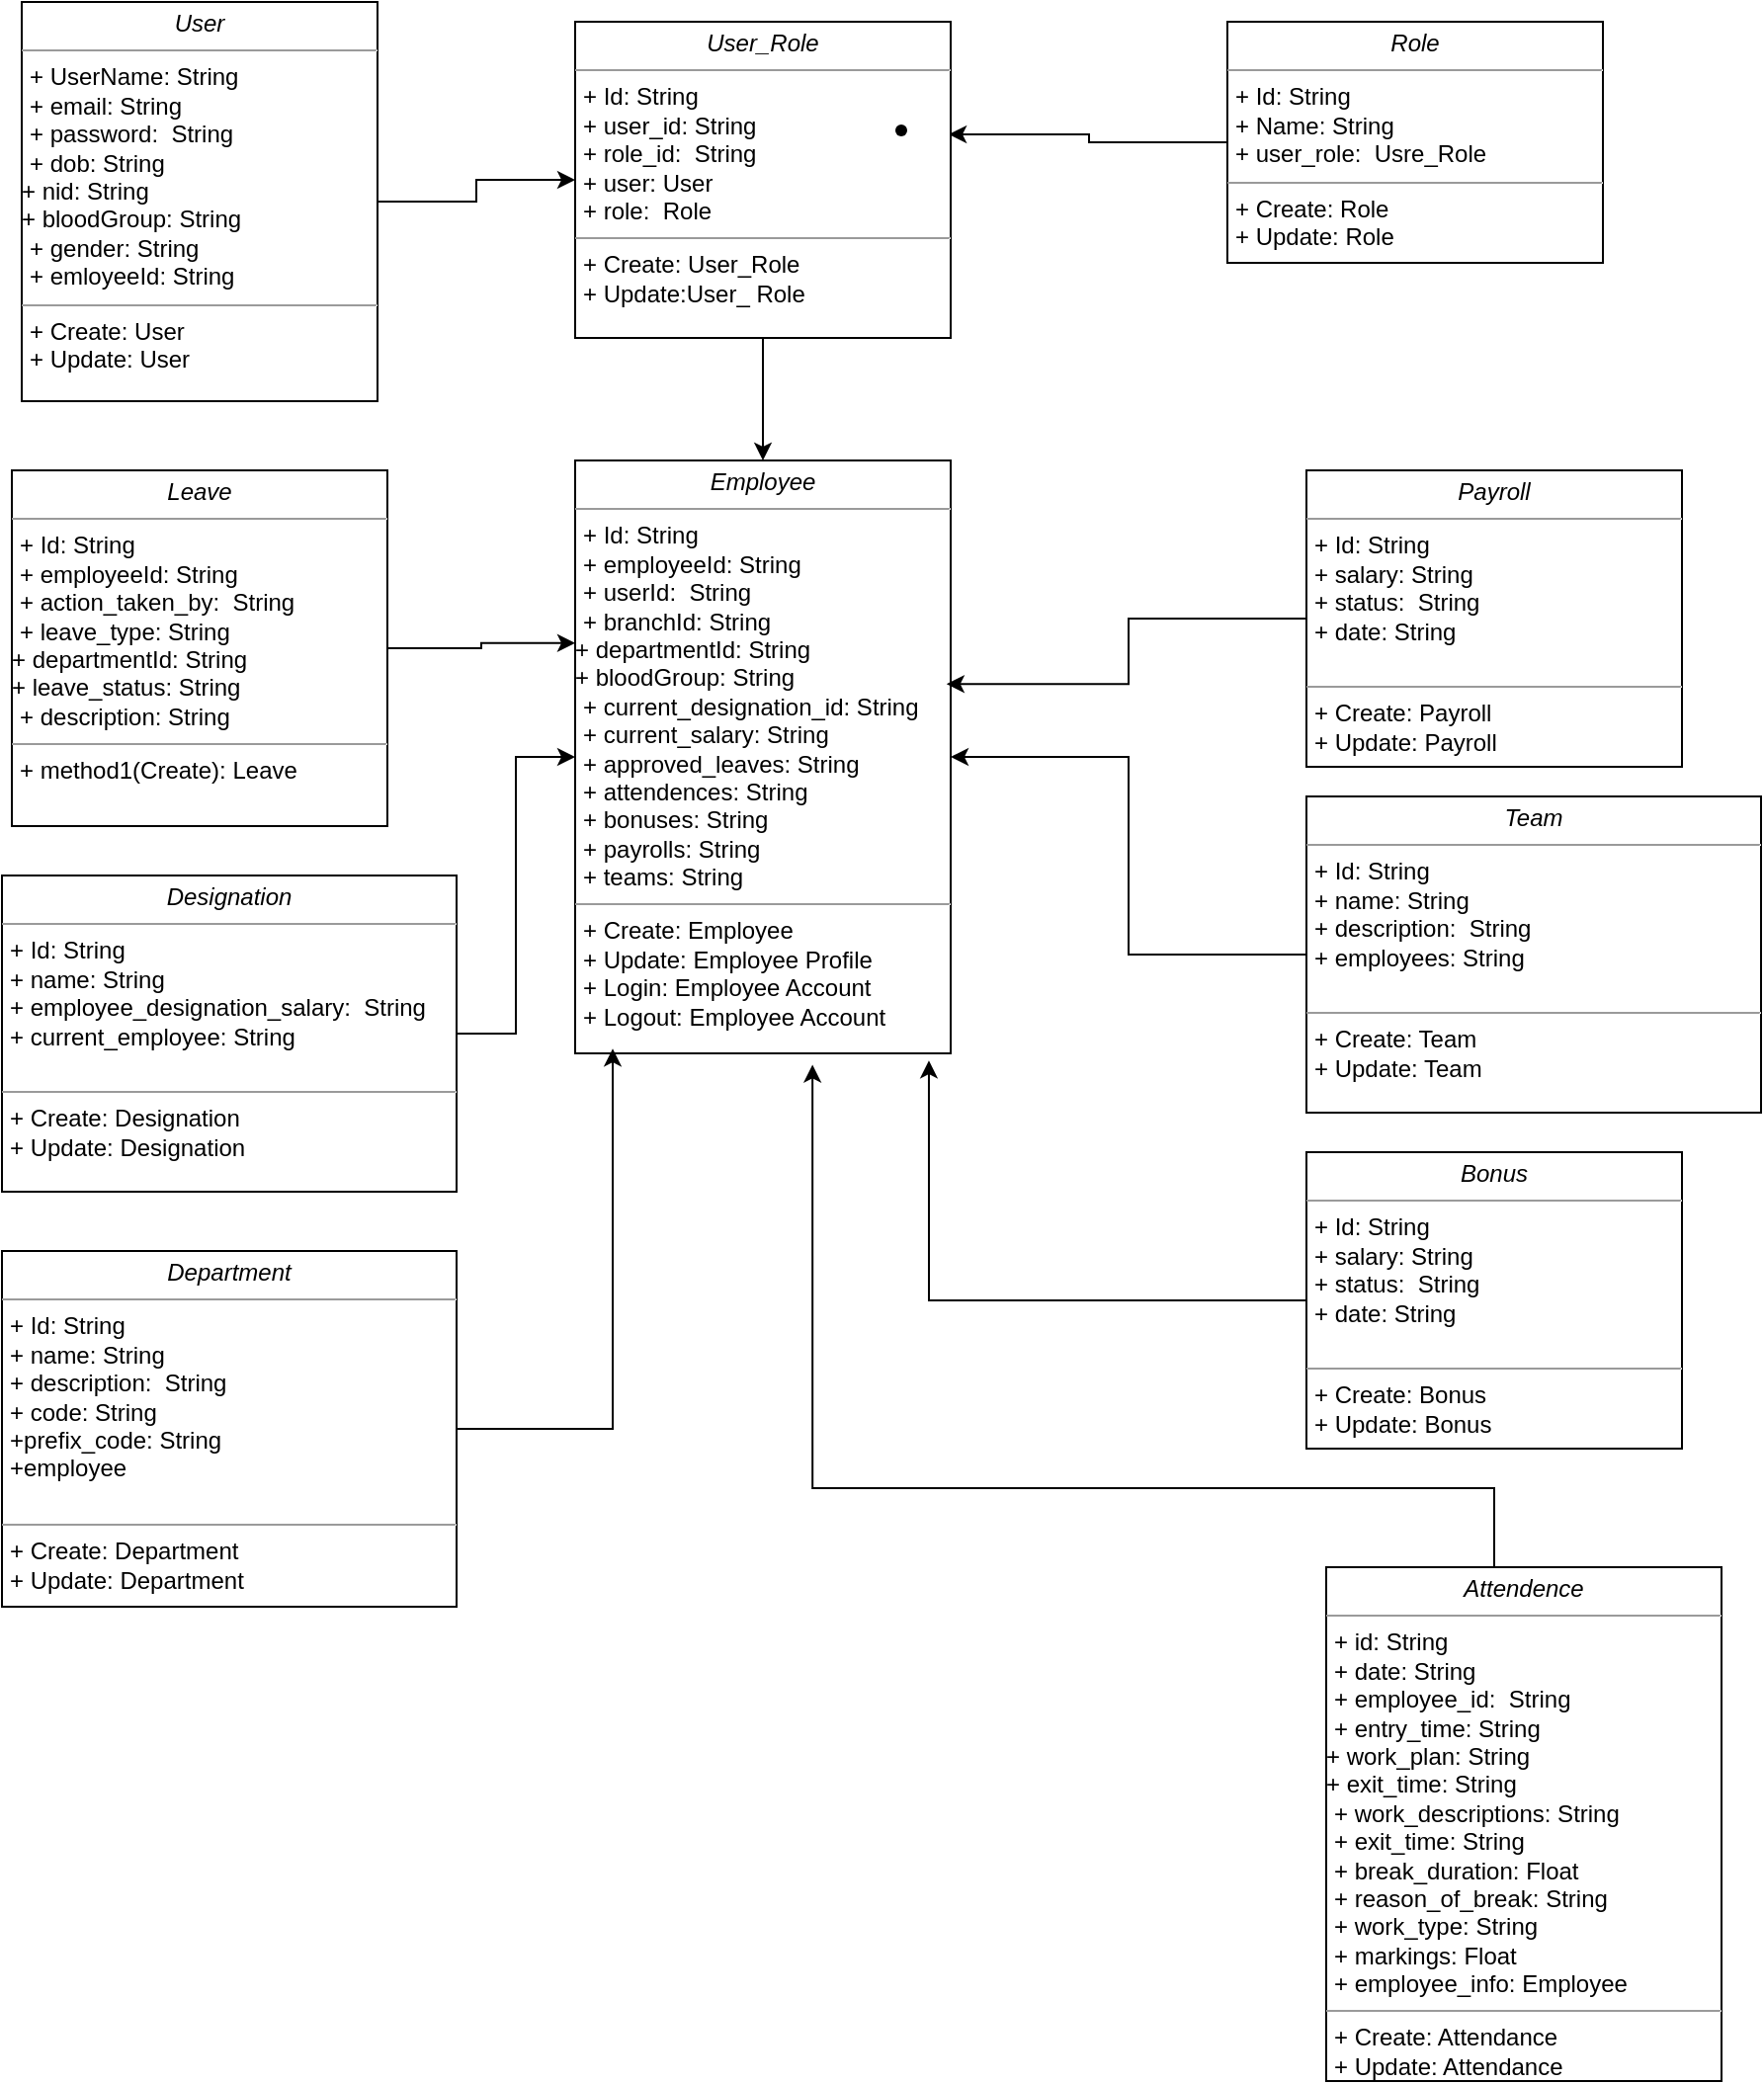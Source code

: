 <mxfile version="22.1.7" type="github">
  <diagram id="C5RBs43oDa-KdzZeNtuy" name="Page-1">
    <mxGraphModel dx="1195" dy="668" grid="1" gridSize="10" guides="1" tooltips="1" connect="1" arrows="1" fold="1" page="1" pageScale="1" pageWidth="827" pageHeight="1169" math="0" shadow="0">
      <root>
        <mxCell id="WIyWlLk6GJQsqaUBKTNV-0" />
        <mxCell id="WIyWlLk6GJQsqaUBKTNV-1" parent="WIyWlLk6GJQsqaUBKTNV-0" />
        <mxCell id="JrcGFUXPk-1ecUwwccCG-34" value="" style="edgeStyle=orthogonalEdgeStyle;rounded=0;orthogonalLoop=1;jettySize=auto;html=1;entryX=0;entryY=0.5;entryDx=0;entryDy=0;" parent="WIyWlLk6GJQsqaUBKTNV-1" source="JrcGFUXPk-1ecUwwccCG-14" target="JrcGFUXPk-1ecUwwccCG-27" edge="1">
          <mxGeometry relative="1" as="geometry">
            <mxPoint x="320" y="108" as="targetPoint" />
          </mxGeometry>
        </mxCell>
        <mxCell id="JrcGFUXPk-1ecUwwccCG-14" value="&lt;p style=&quot;margin:0px;margin-top:4px;text-align:center;&quot;&gt;&lt;i&gt;User&lt;/i&gt;&lt;/p&gt;&lt;hr size=&quot;1&quot;&gt;&lt;p style=&quot;margin:0px;margin-left:4px;&quot;&gt;+ UserName: String&lt;br&gt;+ email: String&lt;/p&gt;&lt;p style=&quot;margin:0px;margin-left:4px;&quot;&gt;+ password:&amp;nbsp; String&lt;br style=&quot;border-color: var(--border-color);&quot;&gt;+ dob: String&lt;br&gt;&lt;/p&gt;+ nid: String&lt;br style=&quot;border-color: var(--border-color);&quot;&gt;+ bloodGroup: String&lt;p style=&quot;margin:0px;margin-left:4px;&quot;&gt;+ gender: String&lt;br style=&quot;border-color: var(--border-color);&quot;&gt;+ emloyeeId: String&lt;/p&gt;&lt;hr size=&quot;1&quot;&gt;&lt;p style=&quot;margin:0px;margin-left:4px;&quot;&gt;+ Create: User&lt;/p&gt;&lt;p style=&quot;margin:0px;margin-left:4px;&quot;&gt;+ Update: User&lt;/p&gt;&lt;p style=&quot;margin:0px;margin-left:4px;&quot;&gt;&lt;br&gt;&lt;/p&gt;" style="verticalAlign=top;align=left;overflow=fill;fontSize=12;fontFamily=Helvetica;html=1;whiteSpace=wrap;" parent="WIyWlLk6GJQsqaUBKTNV-1" vertex="1">
          <mxGeometry x="90" y="18" width="180" height="202" as="geometry" />
        </mxCell>
        <mxCell id="JrcGFUXPk-1ecUwwccCG-39" value="" style="edgeStyle=orthogonalEdgeStyle;rounded=0;orthogonalLoop=1;jettySize=auto;html=1;entryX=0.995;entryY=0.356;entryDx=0;entryDy=0;entryPerimeter=0;" parent="WIyWlLk6GJQsqaUBKTNV-1" source="JrcGFUXPk-1ecUwwccCG-16" target="JrcGFUXPk-1ecUwwccCG-27" edge="1">
          <mxGeometry relative="1" as="geometry" />
        </mxCell>
        <mxCell id="JrcGFUXPk-1ecUwwccCG-16" value="&lt;p style=&quot;margin:0px;margin-top:4px;text-align:center;&quot;&gt;&lt;i&gt;Role&lt;/i&gt;&lt;/p&gt;&lt;hr size=&quot;1&quot;&gt;&lt;p style=&quot;margin:0px;margin-left:4px;&quot;&gt;+ Id: String&lt;br&gt;+ Name: String&lt;/p&gt;&lt;p style=&quot;margin:0px;margin-left:4px;&quot;&gt;+ user_role:&amp;nbsp; Usre_Role&lt;br&gt;&lt;/p&gt;&lt;hr size=&quot;1&quot;&gt;&lt;p style=&quot;border-color: var(--border-color); margin: 0px 0px 0px 4px;&quot;&gt;+ Create: Role&lt;/p&gt;&lt;p style=&quot;border-color: var(--border-color); margin: 0px 0px 0px 4px;&quot;&gt;+ Update: Role&lt;br style=&quot;border-color: var(--border-color);&quot;&gt;&lt;/p&gt;" style="verticalAlign=top;align=left;overflow=fill;fontSize=12;fontFamily=Helvetica;html=1;whiteSpace=wrap;" parent="WIyWlLk6GJQsqaUBKTNV-1" vertex="1">
          <mxGeometry x="700" y="28" width="190" height="122" as="geometry" />
        </mxCell>
        <mxCell id="JrcGFUXPk-1ecUwwccCG-17" value="&lt;p style=&quot;margin:0px;margin-top:4px;text-align:center;&quot;&gt;&lt;i&gt;Employee&lt;/i&gt;&lt;/p&gt;&lt;hr size=&quot;1&quot;&gt;&lt;p style=&quot;margin:0px;margin-left:4px;&quot;&gt;+ Id: String&lt;br&gt;+ employeeId: String&lt;/p&gt;&lt;p style=&quot;margin:0px;margin-left:4px;&quot;&gt;+ userId:&amp;nbsp; String&lt;br style=&quot;border-color: var(--border-color);&quot;&gt;+ branchId: String&lt;br&gt;&lt;/p&gt;+ departmentId: String&lt;br style=&quot;border-color: var(--border-color);&quot;&gt;+ bloodGroup: String&lt;p style=&quot;margin:0px;margin-left:4px;&quot;&gt;+&amp;nbsp;current_designation_id&lt;span style=&quot;background-color: initial;&quot;&gt;: String&lt;/span&gt;&lt;/p&gt;&lt;p style=&quot;border-color: var(--border-color); margin: 0px 0px 0px 4px;&quot;&gt;+&amp;nbsp;current_salary&lt;span style=&quot;background-color: initial;&quot;&gt;: String&lt;/span&gt;&lt;/p&gt;&lt;p style=&quot;margin:0px;margin-left:4px;&quot;&gt;+&amp;nbsp;approved_leaves&lt;span style=&quot;background-color: initial;&quot;&gt;: String&lt;/span&gt;&lt;/p&gt;&lt;p style=&quot;margin:0px;margin-left:4px;&quot;&gt;+&amp;nbsp;attendences&lt;span style=&quot;background-color: initial;&quot;&gt;: String&lt;/span&gt;&lt;/p&gt;&lt;p style=&quot;border-color: var(--border-color); margin: 0px 0px 0px 4px;&quot;&gt;+&amp;nbsp;bonuses&lt;span style=&quot;background-color: initial;&quot;&gt;: String&lt;/span&gt;&lt;/p&gt;&lt;p style=&quot;border-color: var(--border-color); margin: 0px 0px 0px 4px;&quot;&gt;+&amp;nbsp;payrolls&lt;span style=&quot;background-color: initial;&quot;&gt;: String&lt;/span&gt;&lt;/p&gt;&lt;p style=&quot;border-color: var(--border-color); margin: 0px 0px 0px 4px;&quot;&gt;+&amp;nbsp;teams&lt;span style=&quot;background-color: initial;&quot;&gt;: String&lt;/span&gt;&lt;/p&gt;&lt;hr size=&quot;1&quot;&gt;&lt;p style=&quot;margin:0px;margin-left:4px;&quot;&gt;+ Create: Employee&lt;/p&gt;&lt;p style=&quot;margin:0px;margin-left:4px;&quot;&gt;+ Update: Employee Profile&lt;/p&gt;&lt;p style=&quot;margin:0px;margin-left:4px;&quot;&gt;+ Login: Employee Account&lt;/p&gt;&lt;p style=&quot;margin:0px;margin-left:4px;&quot;&gt;+ Logout: Employee Account&lt;br&gt;&lt;br&gt;&lt;/p&gt;" style="verticalAlign=top;align=left;overflow=fill;fontSize=12;fontFamily=Helvetica;html=1;whiteSpace=wrap;" parent="WIyWlLk6GJQsqaUBKTNV-1" vertex="1">
          <mxGeometry x="370" y="250" width="190" height="300" as="geometry" />
        </mxCell>
        <mxCell id="JrcGFUXPk-1ecUwwccCG-18" value="&lt;p style=&quot;margin:0px;margin-top:4px;text-align:center;&quot;&gt;&lt;i&gt;Leave&lt;/i&gt;&lt;/p&gt;&lt;hr size=&quot;1&quot;&gt;&lt;p style=&quot;margin:0px;margin-left:4px;&quot;&gt;+ Id: String&lt;br&gt;+ employeeId: String&lt;/p&gt;&lt;p style=&quot;margin:0px;margin-left:4px;&quot;&gt;+ action_taken_by:&amp;nbsp; String&lt;br style=&quot;border-color: var(--border-color);&quot;&gt;+ leave_type: String&lt;br&gt;&lt;/p&gt;+ departmentId: String&lt;br style=&quot;border-color: var(--border-color);&quot;&gt;+ leave_status: String&lt;p style=&quot;margin:0px;margin-left:4px;&quot;&gt;+ description: String&lt;br&gt;&lt;/p&gt;&lt;hr size=&quot;1&quot;&gt;&lt;p style=&quot;margin:0px;margin-left:4px;&quot;&gt;+ method1(Create): Leave&lt;br&gt;&lt;br&gt;&lt;/p&gt;" style="verticalAlign=top;align=left;overflow=fill;fontSize=12;fontFamily=Helvetica;html=1;whiteSpace=wrap;" parent="WIyWlLk6GJQsqaUBKTNV-1" vertex="1">
          <mxGeometry x="85" y="255" width="190" height="180" as="geometry" />
        </mxCell>
        <mxCell id="JrcGFUXPk-1ecUwwccCG-19" value="&lt;p style=&quot;margin:0px;margin-top:4px;text-align:center;&quot;&gt;&lt;i&gt;Payroll&lt;/i&gt;&lt;/p&gt;&lt;hr size=&quot;1&quot;&gt;&lt;p style=&quot;margin:0px;margin-left:4px;&quot;&gt;+ Id: String&lt;br&gt;+ salary: String&lt;/p&gt;&lt;p style=&quot;margin:0px;margin-left:4px;&quot;&gt;+ status:&amp;nbsp; String&lt;br style=&quot;border-color: var(--border-color);&quot;&gt;+ date: String&lt;/p&gt;&lt;br&gt;&lt;hr size=&quot;1&quot;&gt;&lt;p style=&quot;border-color: var(--border-color); margin: 0px 0px 0px 4px;&quot;&gt;+ Create: Payroll&lt;/p&gt;&lt;p style=&quot;border-color: var(--border-color); margin: 0px 0px 0px 4px;&quot;&gt;+ Update: Payroll&lt;/p&gt;&lt;p style=&quot;margin:0px;margin-left:4px;&quot;&gt;&lt;br&gt;&lt;/p&gt;" style="verticalAlign=top;align=left;overflow=fill;fontSize=12;fontFamily=Helvetica;html=1;whiteSpace=wrap;" parent="WIyWlLk6GJQsqaUBKTNV-1" vertex="1">
          <mxGeometry x="740" y="255" width="190" height="150" as="geometry" />
        </mxCell>
        <mxCell id="JrcGFUXPk-1ecUwwccCG-20" value="&lt;p style=&quot;margin:0px;margin-top:4px;text-align:center;&quot;&gt;&lt;i&gt;Bonus&lt;/i&gt;&lt;/p&gt;&lt;hr size=&quot;1&quot;&gt;&lt;p style=&quot;margin:0px;margin-left:4px;&quot;&gt;+ Id: String&lt;br&gt;+ salary: String&lt;/p&gt;&lt;p style=&quot;margin:0px;margin-left:4px;&quot;&gt;+ status:&amp;nbsp; String&lt;br style=&quot;border-color: var(--border-color);&quot;&gt;+ date: String&lt;/p&gt;&lt;br&gt;&lt;hr size=&quot;1&quot;&gt;&lt;p style=&quot;border-color: var(--border-color); margin: 0px 0px 0px 4px;&quot;&gt;+ Create: Bonus&lt;/p&gt;&lt;p style=&quot;border-color: var(--border-color); margin: 0px 0px 0px 4px;&quot;&gt;+ Update: Bonus&lt;/p&gt;&lt;p style=&quot;margin:0px;margin-left:4px;&quot;&gt;&lt;br&gt;&lt;/p&gt;" style="verticalAlign=top;align=left;overflow=fill;fontSize=12;fontFamily=Helvetica;html=1;whiteSpace=wrap;" parent="WIyWlLk6GJQsqaUBKTNV-1" vertex="1">
          <mxGeometry x="740" y="600" width="190" height="150" as="geometry" />
        </mxCell>
        <mxCell id="JrcGFUXPk-1ecUwwccCG-47" style="edgeStyle=orthogonalEdgeStyle;rounded=0;orthogonalLoop=1;jettySize=auto;html=1;exitX=1;exitY=0.5;exitDx=0;exitDy=0;" parent="WIyWlLk6GJQsqaUBKTNV-1" source="JrcGFUXPk-1ecUwwccCG-21" target="JrcGFUXPk-1ecUwwccCG-17" edge="1">
          <mxGeometry relative="1" as="geometry" />
        </mxCell>
        <mxCell id="JrcGFUXPk-1ecUwwccCG-21" value="&lt;p style=&quot;margin:0px;margin-top:4px;text-align:center;&quot;&gt;&lt;i&gt;Designation&lt;/i&gt;&lt;/p&gt;&lt;hr size=&quot;1&quot;&gt;&lt;p style=&quot;margin:0px;margin-left:4px;&quot;&gt;+ Id: String&lt;br&gt;+ name: String&lt;/p&gt;&lt;p style=&quot;margin:0px;margin-left:4px;&quot;&gt;+ employee_designation_salary:&amp;nbsp; String&lt;br style=&quot;border-color: var(--border-color);&quot;&gt;+ current_employee: String&lt;/p&gt;&lt;br&gt;&lt;hr size=&quot;1&quot;&gt;&lt;p style=&quot;border-color: var(--border-color); margin: 0px 0px 0px 4px;&quot;&gt;+ Create: Designation&lt;/p&gt;&lt;p style=&quot;border-color: var(--border-color); margin: 0px 0px 0px 4px;&quot;&gt;+ Update: Designation&lt;/p&gt;&lt;p style=&quot;margin:0px;margin-left:4px;&quot;&gt;&lt;br&gt;&lt;/p&gt;" style="verticalAlign=top;align=left;overflow=fill;fontSize=12;fontFamily=Helvetica;html=1;whiteSpace=wrap;" parent="WIyWlLk6GJQsqaUBKTNV-1" vertex="1">
          <mxGeometry x="80" y="460" width="230" height="160" as="geometry" />
        </mxCell>
        <mxCell id="JrcGFUXPk-1ecUwwccCG-22" value="&lt;p style=&quot;margin:0px;margin-top:4px;text-align:center;&quot;&gt;&lt;i&gt;Department&lt;/i&gt;&lt;/p&gt;&lt;hr size=&quot;1&quot;&gt;&lt;p style=&quot;margin:0px;margin-left:4px;&quot;&gt;+ Id: String&lt;br&gt;+ name: String&lt;/p&gt;&lt;p style=&quot;margin:0px;margin-left:4px;&quot;&gt;+&amp;nbsp;description&lt;span style=&quot;background-color: initial;&quot;&gt;:&amp;nbsp; String&lt;/span&gt;&lt;/p&gt;&lt;p style=&quot;margin:0px;margin-left:4px;&quot;&gt;+&amp;nbsp;code&lt;span style=&quot;background-color: initial;&quot;&gt;: String&lt;/span&gt;&lt;/p&gt;&lt;p style=&quot;margin:0px;margin-left:4px;&quot;&gt;&lt;span style=&quot;background-color: initial;&quot;&gt;+&lt;/span&gt;prefix_code: String&lt;/p&gt;&lt;p style=&quot;margin:0px;margin-left:4px;&quot;&gt;+employee&lt;/p&gt;&lt;br&gt;&lt;hr size=&quot;1&quot;&gt;&lt;p style=&quot;margin:0px;margin-left:4px;&quot;&gt;+ Create: Department&lt;/p&gt;&lt;p style=&quot;margin:0px;margin-left:4px;&quot;&gt;+ Update: Department&lt;br&gt;&lt;br&gt;&lt;/p&gt;" style="verticalAlign=top;align=left;overflow=fill;fontSize=12;fontFamily=Helvetica;html=1;whiteSpace=wrap;" parent="WIyWlLk6GJQsqaUBKTNV-1" vertex="1">
          <mxGeometry x="80" y="650" width="230" height="180" as="geometry" />
        </mxCell>
        <mxCell id="JrcGFUXPk-1ecUwwccCG-49" style="edgeStyle=orthogonalEdgeStyle;rounded=0;orthogonalLoop=1;jettySize=auto;html=1;exitX=0;exitY=0.5;exitDx=0;exitDy=0;" parent="WIyWlLk6GJQsqaUBKTNV-1" source="JrcGFUXPk-1ecUwwccCG-23" target="JrcGFUXPk-1ecUwwccCG-17" edge="1">
          <mxGeometry relative="1" as="geometry" />
        </mxCell>
        <mxCell id="JrcGFUXPk-1ecUwwccCG-23" value="&lt;p style=&quot;margin:0px;margin-top:4px;text-align:center;&quot;&gt;&lt;i&gt;Team&lt;/i&gt;&lt;/p&gt;&lt;hr size=&quot;1&quot;&gt;&lt;p style=&quot;margin:0px;margin-left:4px;&quot;&gt;+ Id: String&lt;br&gt;+ name: String&lt;/p&gt;&lt;p style=&quot;margin:0px;margin-left:4px;&quot;&gt;+&amp;nbsp;description&lt;span style=&quot;background-color: initial;&quot;&gt;:&amp;nbsp; String&lt;/span&gt;&lt;/p&gt;&lt;p style=&quot;margin:0px;margin-left:4px;&quot;&gt;+&amp;nbsp;employees&lt;span style=&quot;background-color: initial;&quot;&gt;: String&lt;/span&gt;&lt;/p&gt;&lt;br&gt;&lt;hr size=&quot;1&quot;&gt;&lt;p style=&quot;border-color: var(--border-color); margin: 0px 0px 0px 4px;&quot;&gt;+ Create: Team&lt;/p&gt;&lt;p style=&quot;border-color: var(--border-color); margin: 0px 0px 0px 4px;&quot;&gt;+ Update: Team&lt;/p&gt;&lt;p style=&quot;margin:0px;margin-left:4px;&quot;&gt;&lt;br&gt;&lt;/p&gt;" style="verticalAlign=top;align=left;overflow=fill;fontSize=12;fontFamily=Helvetica;html=1;whiteSpace=wrap;" parent="WIyWlLk6GJQsqaUBKTNV-1" vertex="1">
          <mxGeometry x="740" y="420" width="230" height="160" as="geometry" />
        </mxCell>
        <mxCell id="JrcGFUXPk-1ecUwwccCG-25" value="&lt;p style=&quot;margin:0px;margin-top:4px;text-align:center;&quot;&gt;&lt;i&gt;Attendence&lt;/i&gt;&lt;/p&gt;&lt;hr size=&quot;1&quot;&gt;&lt;p style=&quot;margin:0px;margin-left:4px;&quot;&gt;+ id: String&lt;br&gt;+&amp;nbsp;date&lt;span style=&quot;background-color: initial;&quot;&gt;: String&lt;/span&gt;&lt;/p&gt;&lt;p style=&quot;margin:0px;margin-left:4px;&quot;&gt;+&amp;nbsp;employee_id&lt;span style=&quot;background-color: initial;&quot;&gt;:&amp;nbsp; String&lt;/span&gt;&lt;/p&gt;&lt;p style=&quot;margin:0px;margin-left:4px;&quot;&gt;+&amp;nbsp;entry_time&lt;span style=&quot;background-color: initial;&quot;&gt;: String&lt;/span&gt;&lt;/p&gt;+&amp;nbsp;work_plan&lt;span style=&quot;background-color: initial;&quot;&gt;: String&lt;/span&gt;&lt;br&gt;+&amp;nbsp;exit_time&lt;span style=&quot;background-color: initial;&quot;&gt;: String&lt;/span&gt;&lt;br&gt;&lt;p style=&quot;margin:0px;margin-left:4px;&quot;&gt;+&amp;nbsp;work_descriptions&lt;span style=&quot;background-color: initial;&quot;&gt;: String&lt;/span&gt;&lt;/p&gt;&lt;p style=&quot;margin:0px;margin-left:4px;&quot;&gt;+&amp;nbsp;exit_time: String&lt;br style=&quot;border-color: var(--border-color);&quot;&gt;&lt;/p&gt;&lt;p style=&quot;border-color: var(--border-color); margin: 0px 0px 0px 4px;&quot;&gt;+&amp;nbsp;break_duration&lt;span style=&quot;background-color: initial;&quot;&gt;: Float&lt;/span&gt;&lt;/p&gt;&lt;p style=&quot;margin:0px;margin-left:4px;&quot;&gt;+&amp;nbsp;reason_of_break&lt;span style=&quot;background-color: initial;&quot;&gt;: String&lt;/span&gt;&lt;/p&gt;&lt;p style=&quot;border-color: var(--border-color); margin: 0px 0px 0px 4px;&quot;&gt;+&amp;nbsp;work_type&lt;span style=&quot;background-color: initial;&quot;&gt;: String&lt;/span&gt;&lt;/p&gt;&lt;p style=&quot;border-color: var(--border-color); margin: 0px 0px 0px 4px;&quot;&gt;+&amp;nbsp;markings&lt;span style=&quot;background-color: initial;&quot;&gt;: Float&lt;/span&gt;&lt;/p&gt;&lt;p style=&quot;border-color: var(--border-color); margin: 0px 0px 0px 4px;&quot;&gt;+&amp;nbsp;employee_info&lt;span style=&quot;background-color: initial;&quot;&gt;: Employee&lt;/span&gt;&lt;/p&gt;&lt;hr size=&quot;1&quot;&gt;&lt;p style=&quot;border-color: var(--border-color); margin: 0px 0px 0px 4px;&quot;&gt;+ Create: Attendance&lt;/p&gt;&lt;p style=&quot;border-color: var(--border-color); margin: 0px 0px 0px 4px;&quot;&gt;+ Update: Attendance&lt;/p&gt;&lt;p style=&quot;margin:0px;margin-left:4px;&quot;&gt;&lt;br&gt;&lt;/p&gt;" style="verticalAlign=top;align=left;overflow=fill;fontSize=12;fontFamily=Helvetica;html=1;whiteSpace=wrap;" parent="WIyWlLk6GJQsqaUBKTNV-1" vertex="1">
          <mxGeometry x="750" y="810" width="200" height="260" as="geometry" />
        </mxCell>
        <mxCell id="JrcGFUXPk-1ecUwwccCG-42" value="" style="edgeStyle=orthogonalEdgeStyle;rounded=0;orthogonalLoop=1;jettySize=auto;html=1;" parent="WIyWlLk6GJQsqaUBKTNV-1" source="JrcGFUXPk-1ecUwwccCG-27" target="JrcGFUXPk-1ecUwwccCG-17" edge="1">
          <mxGeometry relative="1" as="geometry" />
        </mxCell>
        <mxCell id="JrcGFUXPk-1ecUwwccCG-27" value="&lt;p style=&quot;margin:0px;margin-top:4px;text-align:center;&quot;&gt;&lt;i&gt;User_Role&lt;/i&gt;&lt;/p&gt;&lt;hr size=&quot;1&quot;&gt;&lt;p style=&quot;margin:0px;margin-left:4px;&quot;&gt;+ Id: String&lt;br&gt;+ user_id: String&lt;/p&gt;&lt;p style=&quot;margin:0px;margin-left:4px;&quot;&gt;+ role_id:&amp;nbsp; String&lt;br&gt;&lt;/p&gt;&lt;p style=&quot;border-color: var(--border-color); margin: 0px 0px 0px 4px;&quot;&gt;+ user: User&lt;/p&gt;&lt;p style=&quot;border-color: var(--border-color); margin: 0px 0px 0px 4px;&quot;&gt;+ role:&amp;nbsp; Role&lt;/p&gt;&lt;hr size=&quot;1&quot;&gt;&lt;p style=&quot;margin:0px;margin-left:4px;&quot;&gt;+ Create: User_Role&lt;/p&gt;&lt;p style=&quot;margin:0px;margin-left:4px;&quot;&gt;+ Update:User_ Role&lt;br&gt;&lt;br&gt;&lt;/p&gt;" style="verticalAlign=top;align=left;overflow=fill;fontSize=12;fontFamily=Helvetica;html=1;whiteSpace=wrap;" parent="WIyWlLk6GJQsqaUBKTNV-1" vertex="1">
          <mxGeometry x="370" y="28" width="190" height="160" as="geometry" />
        </mxCell>
        <mxCell id="JrcGFUXPk-1ecUwwccCG-38" value="" style="shape=waypoint;sketch=0;size=6;pointerEvents=1;points=[];fillColor=default;resizable=0;rotatable=0;perimeter=centerPerimeter;snapToPoint=1;align=left;verticalAlign=top;" parent="WIyWlLk6GJQsqaUBKTNV-1" vertex="1">
          <mxGeometry x="525" y="73" width="20" height="20" as="geometry" />
        </mxCell>
        <mxCell id="JrcGFUXPk-1ecUwwccCG-43" style="edgeStyle=orthogonalEdgeStyle;rounded=0;orthogonalLoop=1;jettySize=auto;html=1;exitX=1;exitY=0.5;exitDx=0;exitDy=0;entryX=0;entryY=0.308;entryDx=0;entryDy=0;entryPerimeter=0;" parent="WIyWlLk6GJQsqaUBKTNV-1" source="JrcGFUXPk-1ecUwwccCG-18" target="JrcGFUXPk-1ecUwwccCG-17" edge="1">
          <mxGeometry relative="1" as="geometry" />
        </mxCell>
        <mxCell id="JrcGFUXPk-1ecUwwccCG-46" style="edgeStyle=orthogonalEdgeStyle;rounded=0;orthogonalLoop=1;jettySize=auto;html=1;exitX=0;exitY=0.5;exitDx=0;exitDy=0;entryX=0.989;entryY=0.377;entryDx=0;entryDy=0;entryPerimeter=0;" parent="WIyWlLk6GJQsqaUBKTNV-1" source="JrcGFUXPk-1ecUwwccCG-19" target="JrcGFUXPk-1ecUwwccCG-17" edge="1">
          <mxGeometry relative="1" as="geometry" />
        </mxCell>
        <mxCell id="JrcGFUXPk-1ecUwwccCG-48" style="edgeStyle=orthogonalEdgeStyle;rounded=0;orthogonalLoop=1;jettySize=auto;html=1;exitX=1;exitY=0.5;exitDx=0;exitDy=0;entryX=0.1;entryY=0.992;entryDx=0;entryDy=0;entryPerimeter=0;" parent="WIyWlLk6GJQsqaUBKTNV-1" source="JrcGFUXPk-1ecUwwccCG-22" target="JrcGFUXPk-1ecUwwccCG-17" edge="1">
          <mxGeometry relative="1" as="geometry" />
        </mxCell>
        <mxCell id="JrcGFUXPk-1ecUwwccCG-50" style="edgeStyle=orthogonalEdgeStyle;rounded=0;orthogonalLoop=1;jettySize=auto;html=1;exitX=0;exitY=0.5;exitDx=0;exitDy=0;entryX=0.942;entryY=1.012;entryDx=0;entryDy=0;entryPerimeter=0;" parent="WIyWlLk6GJQsqaUBKTNV-1" source="JrcGFUXPk-1ecUwwccCG-20" target="JrcGFUXPk-1ecUwwccCG-17" edge="1">
          <mxGeometry relative="1" as="geometry" />
        </mxCell>
        <mxCell id="JrcGFUXPk-1ecUwwccCG-51" style="edgeStyle=orthogonalEdgeStyle;rounded=0;orthogonalLoop=1;jettySize=auto;html=1;exitX=0.5;exitY=0;exitDx=0;exitDy=0;entryX=0.632;entryY=1.019;entryDx=0;entryDy=0;entryPerimeter=0;" parent="WIyWlLk6GJQsqaUBKTNV-1" source="JrcGFUXPk-1ecUwwccCG-25" target="JrcGFUXPk-1ecUwwccCG-17" edge="1">
          <mxGeometry relative="1" as="geometry">
            <Array as="points">
              <mxPoint x="835" y="770" />
              <mxPoint x="490" y="770" />
            </Array>
          </mxGeometry>
        </mxCell>
      </root>
    </mxGraphModel>
  </diagram>
</mxfile>
